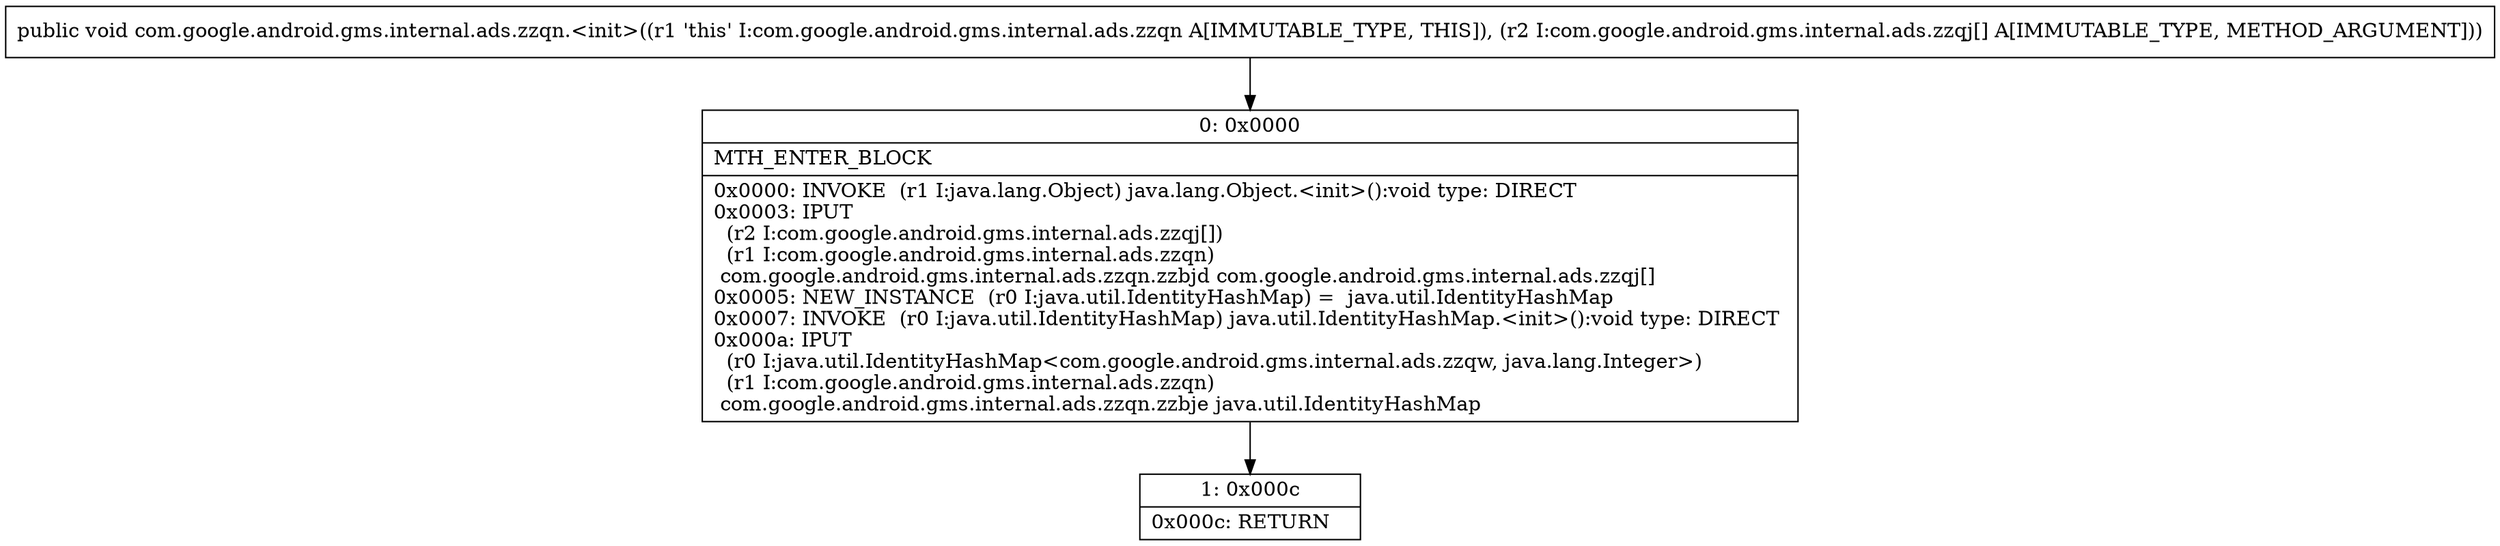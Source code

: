 digraph "CFG forcom.google.android.gms.internal.ads.zzqn.\<init\>([Lcom\/google\/android\/gms\/internal\/ads\/zzqj;)V" {
Node_0 [shape=record,label="{0\:\ 0x0000|MTH_ENTER_BLOCK\l|0x0000: INVOKE  (r1 I:java.lang.Object) java.lang.Object.\<init\>():void type: DIRECT \l0x0003: IPUT  \l  (r2 I:com.google.android.gms.internal.ads.zzqj[])\l  (r1 I:com.google.android.gms.internal.ads.zzqn)\l com.google.android.gms.internal.ads.zzqn.zzbjd com.google.android.gms.internal.ads.zzqj[] \l0x0005: NEW_INSTANCE  (r0 I:java.util.IdentityHashMap) =  java.util.IdentityHashMap \l0x0007: INVOKE  (r0 I:java.util.IdentityHashMap) java.util.IdentityHashMap.\<init\>():void type: DIRECT \l0x000a: IPUT  \l  (r0 I:java.util.IdentityHashMap\<com.google.android.gms.internal.ads.zzqw, java.lang.Integer\>)\l  (r1 I:com.google.android.gms.internal.ads.zzqn)\l com.google.android.gms.internal.ads.zzqn.zzbje java.util.IdentityHashMap \l}"];
Node_1 [shape=record,label="{1\:\ 0x000c|0x000c: RETURN   \l}"];
MethodNode[shape=record,label="{public void com.google.android.gms.internal.ads.zzqn.\<init\>((r1 'this' I:com.google.android.gms.internal.ads.zzqn A[IMMUTABLE_TYPE, THIS]), (r2 I:com.google.android.gms.internal.ads.zzqj[] A[IMMUTABLE_TYPE, METHOD_ARGUMENT])) }"];
MethodNode -> Node_0;
Node_0 -> Node_1;
}

